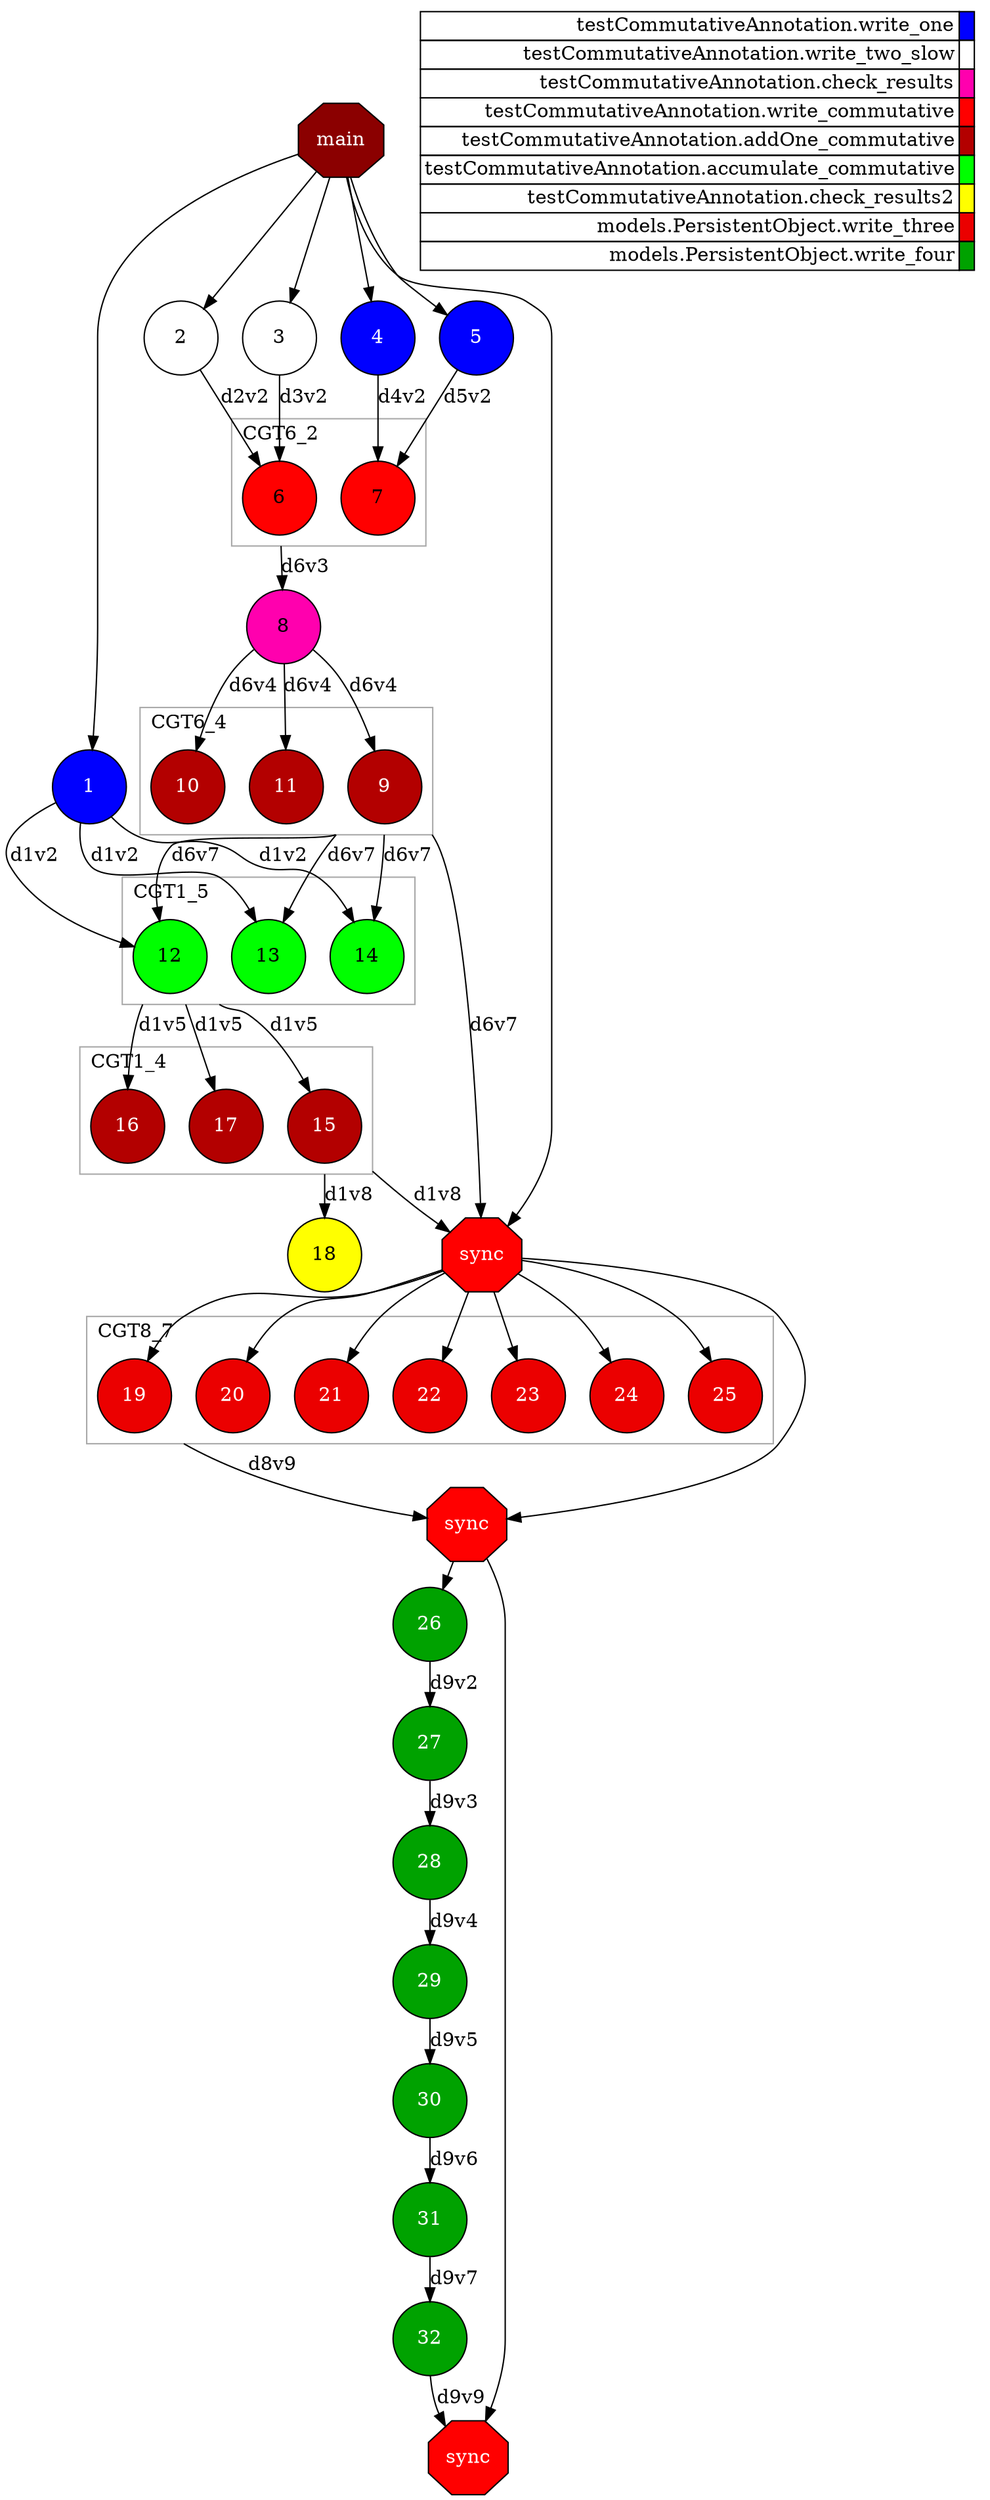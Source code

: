 digraph {
  newrank=true;
  rankdir=TB;
  labeljust="l";
  compound= true;
  subgraph dependence_graph {
    ranksep=0.20;
    node[height=0.75];

Synchro0[label="main", shape=octagon, style=filled fillcolor="#8B0000" fontcolor="#FFFFFF"];
1[shape=circle, style=filled fillcolor="#0000ff" fontcolor="#ffffff"];
Synchro0 -> 1;
2[shape=circle, style=filled fillcolor="#ffffff" fontcolor="#000000"];
Synchro0 -> 2;
3[shape=circle, style=filled fillcolor="#ffffff" fontcolor="#000000"];
Synchro0 -> 3;
4[shape=circle, style=filled fillcolor="#0000ff" fontcolor="#ffffff"];
Synchro0 -> 4;
5[shape=circle, style=filled fillcolor="#0000ff" fontcolor="#ffffff"];
Synchro0 -> 5;
2 -> 6 [label="d2v2"];
3 -> 6 [label="d3v2"];
4 -> 7 [label="d4v2"];
5 -> 7 [label="d5v2"];
8[shape=circle, style=filled fillcolor="#ff00ae" fontcolor="#000000"];
subgraph clusterCommutative6_2 {
shape=rect;
node[height=0.75];
color="#A9A9A9";
rank=same;
label="CGT6_2";

6[shape=circle, style=filled fillcolor="#ff0000" fontcolor="#000000"];
7[shape=circle, style=filled fillcolor="#ff0000" fontcolor="#000000"];
}

6 -> 8 [label="d6v3"][ ltail="clusterCommutative6_2" ];
8 -> 9 [label="d6v4"];
8 -> 10 [label="d6v4"];
8 -> 11 [label="d6v4"];
subgraph clusterCommutative6_4 {
shape=rect;
node[height=0.75];
color="#A9A9A9";
rank=same;
label="CGT6_4";

9[shape=circle, style=filled fillcolor="#b30000" fontcolor="#ffffff"];
10[shape=circle, style=filled fillcolor="#b30000" fontcolor="#ffffff"];
11[shape=circle, style=filled fillcolor="#b30000" fontcolor="#ffffff"];
}

9 -> 12 [label="d6v7"][ ltail="clusterCommutative6_4" ];
1 -> 12 [label="d1v2"];
9 -> 13 [label="d6v7"][ ltail="clusterCommutative6_4" ];
1 -> 13 [label="d1v2"];
9 -> 14 [label="d6v7"][ ltail="clusterCommutative6_4" ];
1 -> 14 [label="d1v2"];
subgraph clusterCommutative1_5 {
shape=rect;
node[height=0.75];
color="#A9A9A9";
rank=same;
label="CGT1_5";

12[shape=circle, style=filled fillcolor="#00ff00" fontcolor="#000000"];
13[shape=circle, style=filled fillcolor="#00ff00" fontcolor="#000000"];
14[shape=circle, style=filled fillcolor="#00ff00" fontcolor="#000000"];
}

12 -> 15 [label="d1v5"][ ltail="clusterCommutative1_5" ];
12 -> 16 [label="d1v5"][ ltail="clusterCommutative1_5" ];
12 -> 17 [label="d1v5"][ ltail="clusterCommutative1_5" ];
18[shape=circle, style=filled fillcolor="#ffff00" fontcolor="#000000"];
subgraph clusterCommutative1_4 {
shape=rect;
node[height=0.75];
color="#A9A9A9";
rank=same;
label="CGT1_4";

15[shape=circle, style=filled fillcolor="#b30000" fontcolor="#ffffff"];
16[shape=circle, style=filled fillcolor="#b30000" fontcolor="#ffffff"];
17[shape=circle, style=filled fillcolor="#b30000" fontcolor="#ffffff"];
}

15 -> 18 [label="d1v8"][ ltail="clusterCommutative1_4" ];
Synchro1[label="sync", shape=octagon, style=filled fillcolor="#ff0000" fontcolor="#FFFFFF"];
Synchro0 -> Synchro1;
9 -> Synchro1 [label="d6v7"][ ltail="clusterCommutative6_4" ];
15 -> Synchro1 [label="d1v8"][ ltail="clusterCommutative1_4" ];
Synchro1 -> 19;
Synchro1 -> 20;
Synchro1 -> 21;
Synchro1 -> 22;
Synchro1 -> 23;
Synchro1 -> 24;
Synchro1 -> 25;
Synchro2[label="sync", shape=octagon, style=filled fillcolor="#ff0000" fontcolor="#FFFFFF"];
Synchro1 -> Synchro2;
19 -> Synchro2 [label="d8v9"][ ltail="clusterCommutative8_7" ];
subgraph clusterCommutative8_7 {
shape=rect;
node[height=0.75];
color="#A9A9A9";
rank=same;
label="CGT8_7";

19[shape=circle, style=filled fillcolor="#eb0000" fontcolor="#ffffff"];
20[shape=circle, style=filled fillcolor="#eb0000" fontcolor="#ffffff"];
21[shape=circle, style=filled fillcolor="#eb0000" fontcolor="#ffffff"];
22[shape=circle, style=filled fillcolor="#eb0000" fontcolor="#ffffff"];
23[shape=circle, style=filled fillcolor="#eb0000" fontcolor="#ffffff"];
24[shape=circle, style=filled fillcolor="#eb0000" fontcolor="#ffffff"];
25[shape=circle, style=filled fillcolor="#eb0000" fontcolor="#ffffff"];
}

26[shape=circle, style=filled fillcolor="#00a200" fontcolor="#ffffff"];
Synchro2 -> 26;
27[shape=circle, style=filled fillcolor="#00a200" fontcolor="#ffffff"];
26 -> 27 [label="d9v2"];
28[shape=circle, style=filled fillcolor="#00a200" fontcolor="#ffffff"];
27 -> 28 [label="d9v3"];
29[shape=circle, style=filled fillcolor="#00a200" fontcolor="#ffffff"];
28 -> 29 [label="d9v4"];
30[shape=circle, style=filled fillcolor="#00a200" fontcolor="#ffffff"];
29 -> 30 [label="d9v5"];
31[shape=circle, style=filled fillcolor="#00a200" fontcolor="#ffffff"];
30 -> 31 [label="d9v6"];
32[shape=circle, style=filled fillcolor="#00a200" fontcolor="#ffffff"];
31 -> 32 [label="d9v7"];
Synchro3[label="sync", shape=octagon, style=filled fillcolor="#ff0000" fontcolor="#FFFFFF"];
Synchro2 -> Synchro3;
32 -> Synchro3 [label="d9v9"];  }
  subgraph legend {
    rank=sink;
    node [shape=plaintext, height=0.75];
    ranksep=0.20;
    label = "Legend";
    key [label=<
      <table border="0" cellpadding="2" cellspacing="0" cellborder="1">
<tr>
<td align="right">testCommutativeAnnotation.write_one</td>
<td bgcolor="#0000ff">&nbsp;</td>
</tr>
<tr>
<td align="right">testCommutativeAnnotation.write_two_slow</td>
<td bgcolor="#ffffff">&nbsp;</td>
</tr>
<tr>
<td align="right">testCommutativeAnnotation.check_results</td>
<td bgcolor="#ff00ae">&nbsp;</td>
</tr>
<tr>
<td align="right">testCommutativeAnnotation.write_commutative</td>
<td bgcolor="#ff0000">&nbsp;</td>
</tr>
<tr>
<td align="right">testCommutativeAnnotation.addOne_commutative</td>
<td bgcolor="#b30000">&nbsp;</td>
</tr>
<tr>
<td align="right">testCommutativeAnnotation.accumulate_commutative</td>
<td bgcolor="#00ff00">&nbsp;</td>
</tr>
<tr>
<td align="right">testCommutativeAnnotation.check_results2</td>
<td bgcolor="#ffff00">&nbsp;</td>
</tr>
<tr>
<td align="right">models.PersistentObject.write_three</td>
<td bgcolor="#eb0000">&nbsp;</td>
</tr>
<tr>
<td align="right">models.PersistentObject.write_four</td>
<td bgcolor="#00a200">&nbsp;</td>
</tr>
      </table>
    >]
  }
}
